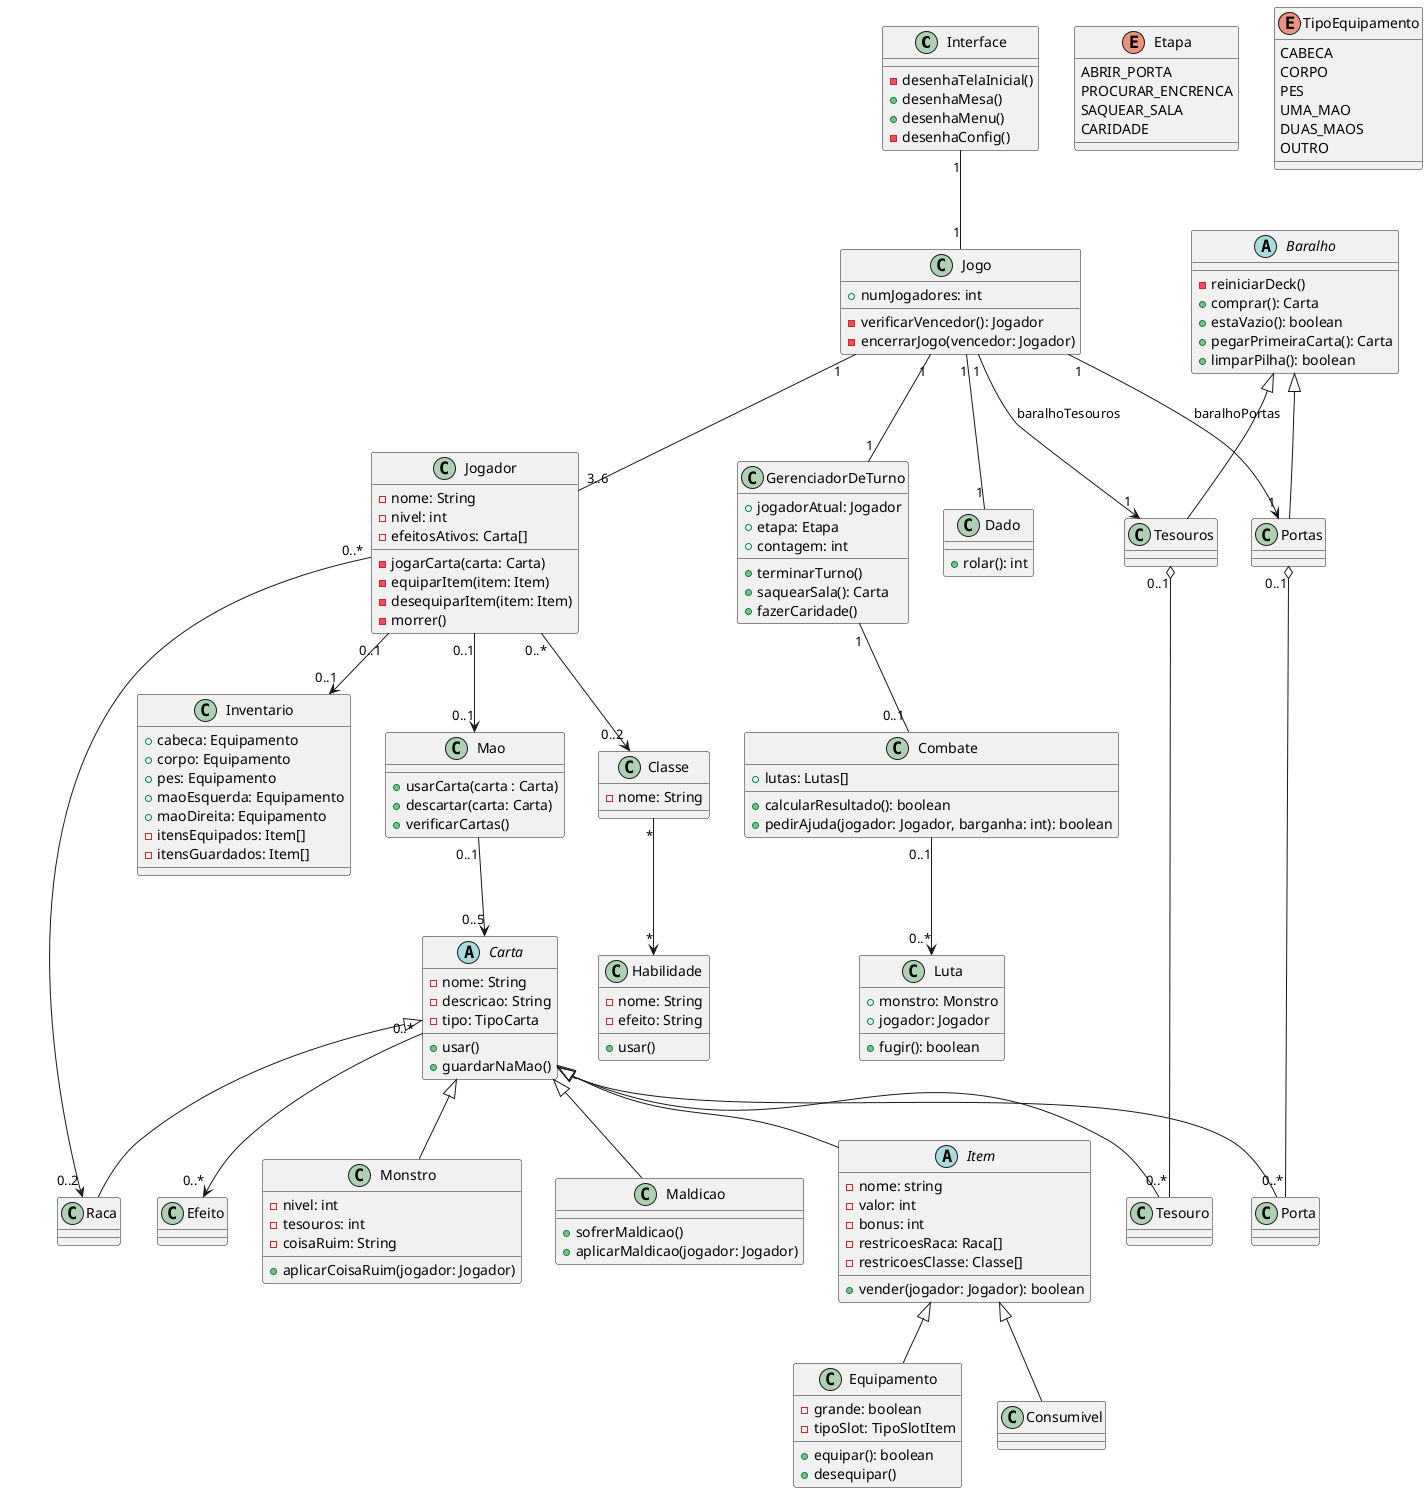 @startuml
class Interface {
  - desenhaTelaInicial()
  + desenhaMesa()
  + desenhaMenu()
  - desenhaConfig()
}

class Jogo {
  + numJogadores: int
  - verificarVencedor(): Jogador
  - encerrarJogo(vencedor: Jogador)
}

class Dado {
  + rolar(): int
}

class Jogador {
  - nome: String
  - nivel: int
  - efeitosAtivos: Carta[]
  - jogarCarta(carta: Carta)
  - equiparItem(item: Item)
  - desequiparItem(item: Item)
  - morrer()
}

class GerenciadorDeTurno {
  + jogadorAtual: Jogador
  + etapa: Etapa
  + contagem: int
  + terminarTurno()
  + saquearSala(): Carta
  + fazerCaridade()
}

class Mao {
  + usarCarta(carta : Carta)
  + descartar(carta: Carta)
  + verificarCartas()
}

class Inventario {
  + cabeca: Equipamento
  + corpo: Equipamento
  + pes: Equipamento
  + maoEsquerda: Equipamento
  + maoDireita: Equipamento
  - itensEquipados: Item[]
  - itensGuardados: Item[]
}

class Luta {
  + monstro: Monstro
  + jogador: Jogador
  + fugir(): boolean
}

class Combate {
  + lutas: Lutas[]
  + calcularResultado(): boolean
  + pedirAjuda(jogador: Jogador, barganha: int): boolean
}

class Efeito {

}

enum Etapa {
  ABRIR_PORTA
  PROCURAR_ENCRENCA
  SAQUEAR_SALA
  CARIDADE
}

enum TipoEquipamento {
  CABECA
  CORPO
  PES
  UMA_MAO
  DUAS_MAOS
  OUTRO
}

abstract class Carta {
  - nome: String
  - descricao: String
  - tipo: TipoCarta
  + usar()
  + guardarNaMao()
}

class Monstro extends Carta {
  - nivel: int
  - tesouros: int
  - coisaRuim: String
  + aplicarCoisaRuim(jogador: Jogador)
}

class Maldicao extends Carta {
  + sofrerMaldicao()
  + aplicarMaldicao(jogador: Jogador)
}

abstract class Item extends Carta {
  - nome: string
  - valor: int
  - bonus: int
  - restricoesRaca: Raca[]
  - restricoesClasse: Classe[]
  + vender(jogador: Jogador): boolean
}

class Equipamento extends Item {
  - grande: boolean
  - tipoSlot: TipoSlotItem
  + equipar(): boolean
  + desequipar()
}

class Consumivel extends Item {

}

abstract class Baralho {
  - reiniciarDeck()
  + comprar(): Carta
  + estaVazio(): boolean
  + pegarPrimeiraCarta(): Carta
  + limparPilha(): boolean
}

class Portas extends Baralho {

}

class Tesouros extends Baralho {

}

class Porta extends Carta {

}

class Tesouro extends Carta {

}

class Raca extends Carta {

}

class Classe {
  - nome: String
}

class Habilidade {
  - nome: String
  - efeito: String
  + usar()
}

Interface "1" -- "1" Jogo
Jogo "1" -- "3..6" Jogador
Jogo "1" -- "1" Dado
Jogo "1" -- "1" GerenciadorDeTurno
Jogo "1" --> "1" Portas : baralhoPortas
Jogo "1" --> "1" Tesouros : baralhoTesouros
Jogador "0..1" --> "0..1" Mao
Jogador "0..1" --> "0..1" Inventario
GerenciadorDeTurno "1" -- "0..1" Combate
Combate "0..1" --> "0..*" Luta
Mao "0..1" --> "0..5" Carta
Carta "0..*" --> "0..*" Efeito
Jogador "0..*" --> "0..2" Raca
Jogador "0..*" --> "0..2" Classe
Classe "*" --> "*" Habilidade
Portas "0..1" o-- "0..*" Porta
Tesouros "0..1" o-- "0..*" Tesouro
@enduml